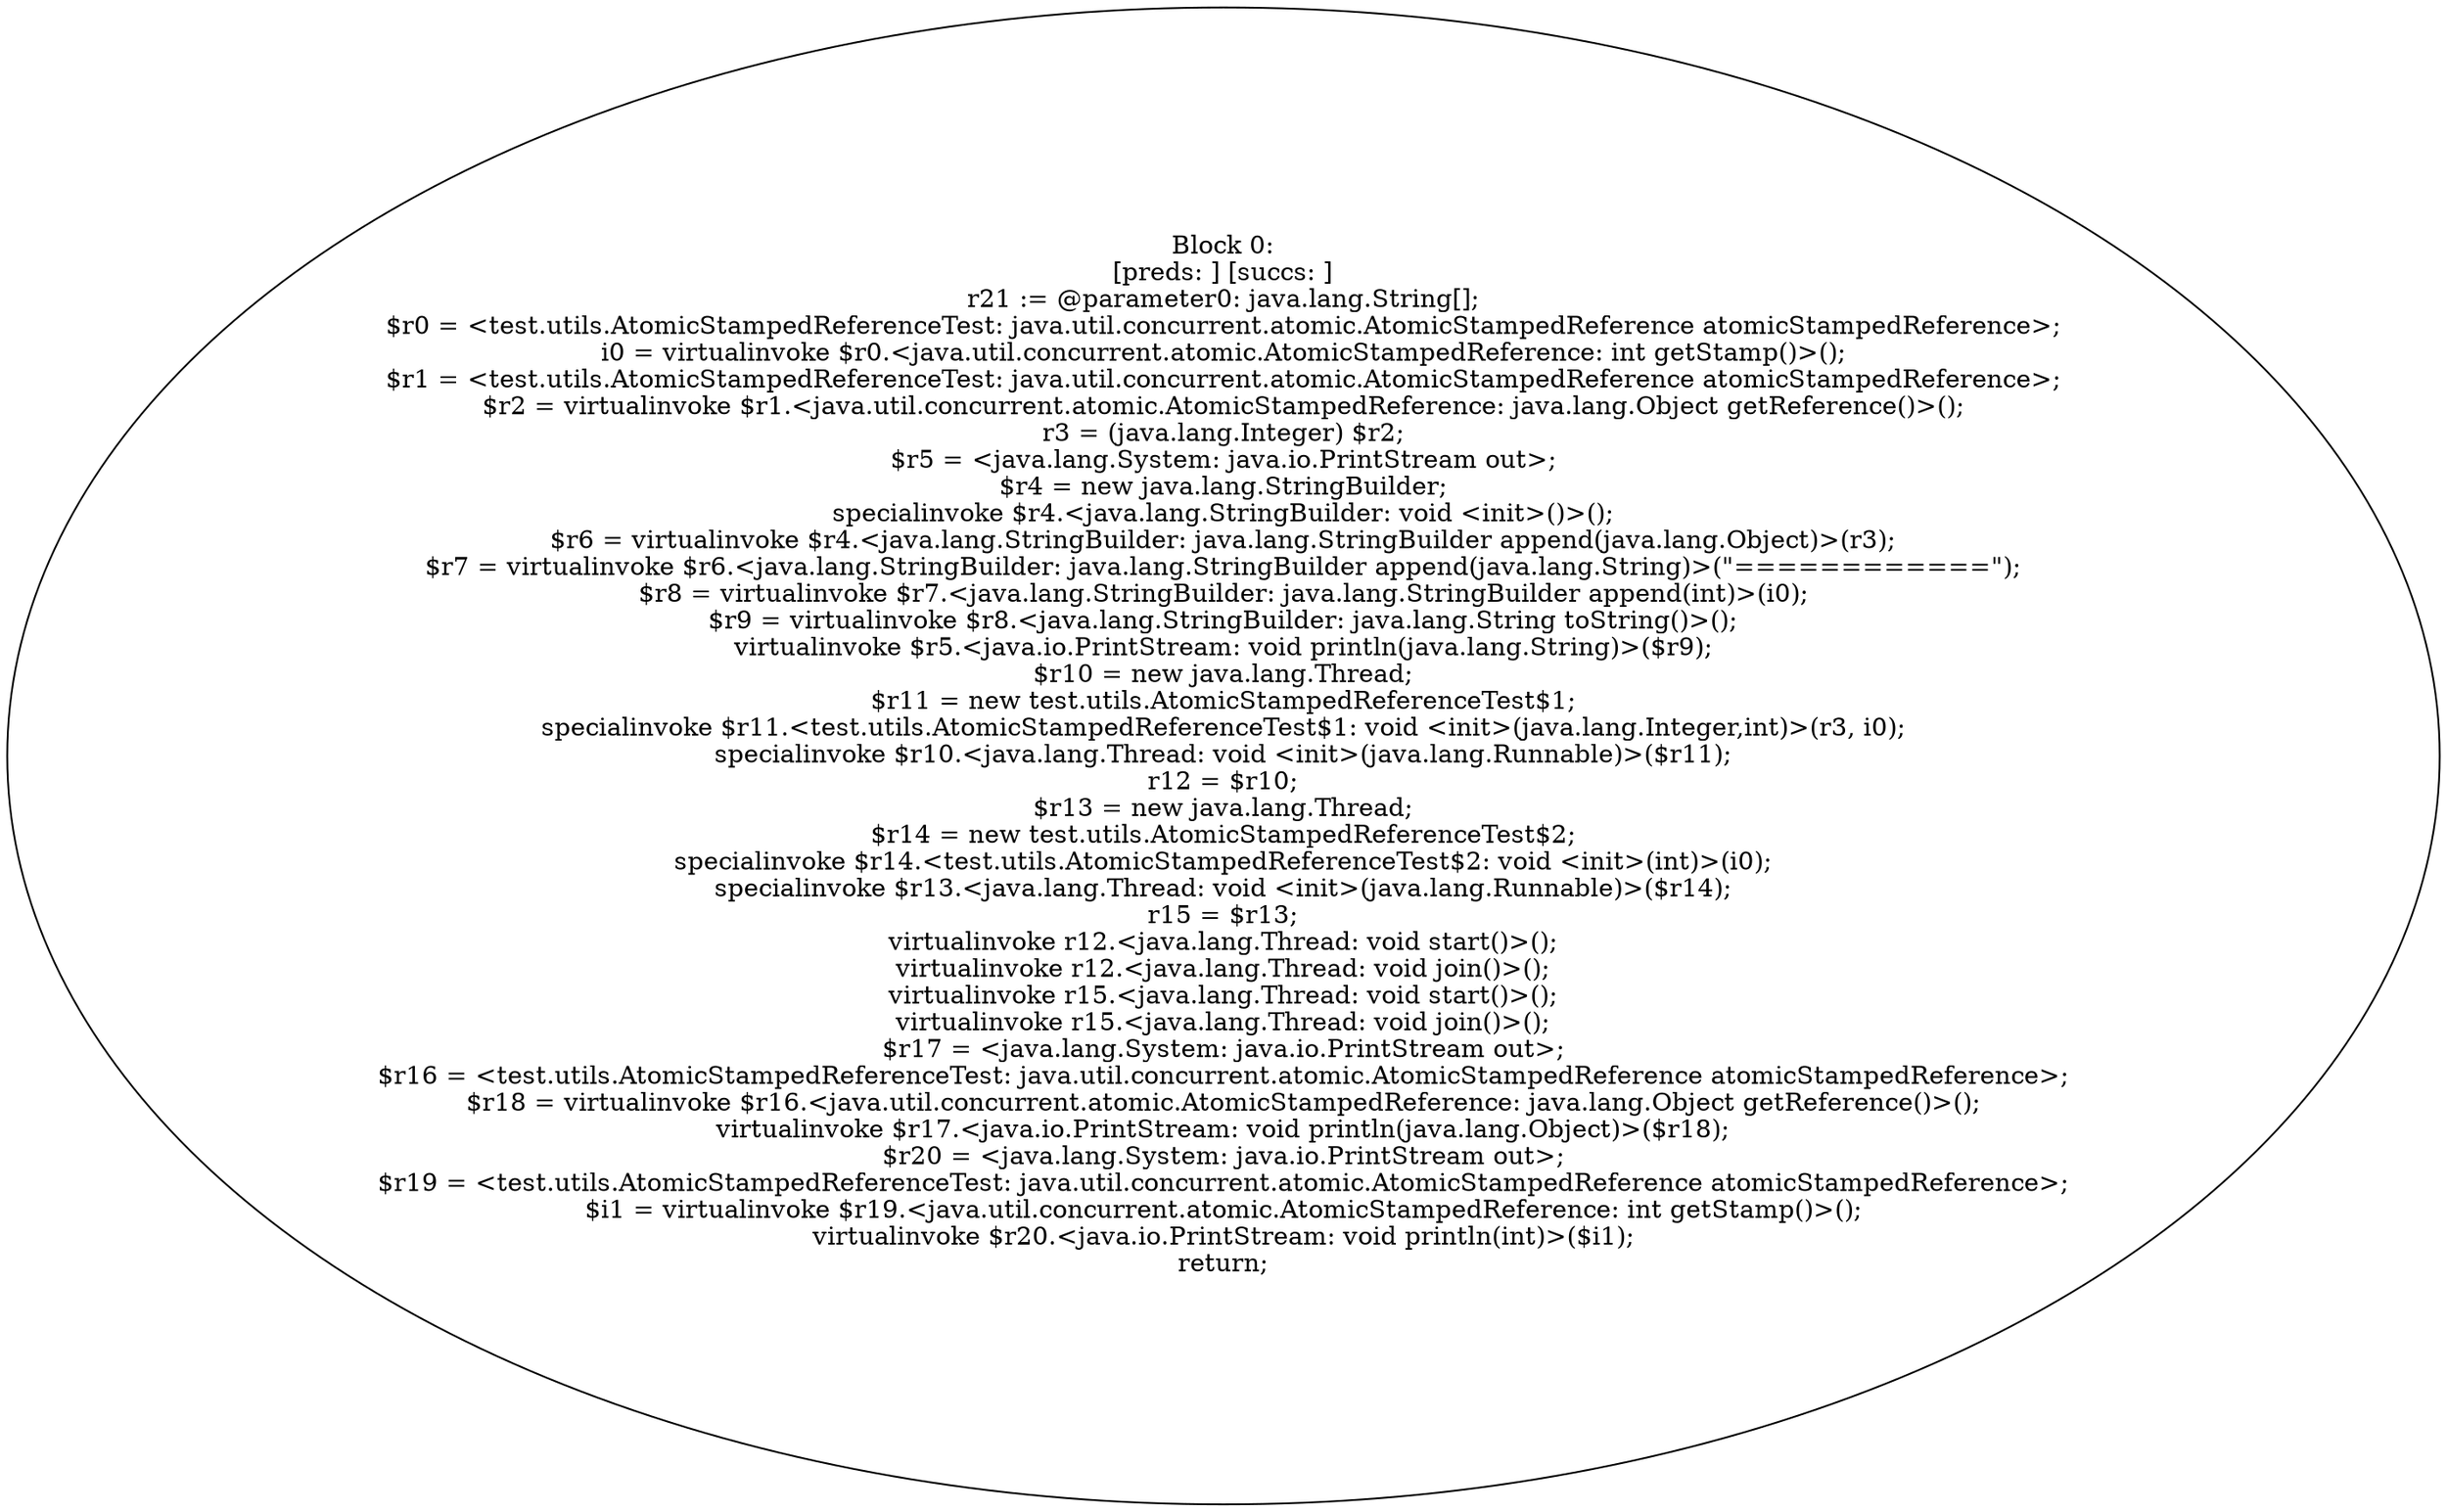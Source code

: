 digraph "unitGraph" {
    "Block 0:
[preds: ] [succs: ]
r21 := @parameter0: java.lang.String[];
$r0 = <test.utils.AtomicStampedReferenceTest: java.util.concurrent.atomic.AtomicStampedReference atomicStampedReference>;
i0 = virtualinvoke $r0.<java.util.concurrent.atomic.AtomicStampedReference: int getStamp()>();
$r1 = <test.utils.AtomicStampedReferenceTest: java.util.concurrent.atomic.AtomicStampedReference atomicStampedReference>;
$r2 = virtualinvoke $r1.<java.util.concurrent.atomic.AtomicStampedReference: java.lang.Object getReference()>();
r3 = (java.lang.Integer) $r2;
$r5 = <java.lang.System: java.io.PrintStream out>;
$r4 = new java.lang.StringBuilder;
specialinvoke $r4.<java.lang.StringBuilder: void <init>()>();
$r6 = virtualinvoke $r4.<java.lang.StringBuilder: java.lang.StringBuilder append(java.lang.Object)>(r3);
$r7 = virtualinvoke $r6.<java.lang.StringBuilder: java.lang.StringBuilder append(java.lang.String)>(\"============\");
$r8 = virtualinvoke $r7.<java.lang.StringBuilder: java.lang.StringBuilder append(int)>(i0);
$r9 = virtualinvoke $r8.<java.lang.StringBuilder: java.lang.String toString()>();
virtualinvoke $r5.<java.io.PrintStream: void println(java.lang.String)>($r9);
$r10 = new java.lang.Thread;
$r11 = new test.utils.AtomicStampedReferenceTest$1;
specialinvoke $r11.<test.utils.AtomicStampedReferenceTest$1: void <init>(java.lang.Integer,int)>(r3, i0);
specialinvoke $r10.<java.lang.Thread: void <init>(java.lang.Runnable)>($r11);
r12 = $r10;
$r13 = new java.lang.Thread;
$r14 = new test.utils.AtomicStampedReferenceTest$2;
specialinvoke $r14.<test.utils.AtomicStampedReferenceTest$2: void <init>(int)>(i0);
specialinvoke $r13.<java.lang.Thread: void <init>(java.lang.Runnable)>($r14);
r15 = $r13;
virtualinvoke r12.<java.lang.Thread: void start()>();
virtualinvoke r12.<java.lang.Thread: void join()>();
virtualinvoke r15.<java.lang.Thread: void start()>();
virtualinvoke r15.<java.lang.Thread: void join()>();
$r17 = <java.lang.System: java.io.PrintStream out>;
$r16 = <test.utils.AtomicStampedReferenceTest: java.util.concurrent.atomic.AtomicStampedReference atomicStampedReference>;
$r18 = virtualinvoke $r16.<java.util.concurrent.atomic.AtomicStampedReference: java.lang.Object getReference()>();
virtualinvoke $r17.<java.io.PrintStream: void println(java.lang.Object)>($r18);
$r20 = <java.lang.System: java.io.PrintStream out>;
$r19 = <test.utils.AtomicStampedReferenceTest: java.util.concurrent.atomic.AtomicStampedReference atomicStampedReference>;
$i1 = virtualinvoke $r19.<java.util.concurrent.atomic.AtomicStampedReference: int getStamp()>();
virtualinvoke $r20.<java.io.PrintStream: void println(int)>($i1);
return;
"
}
